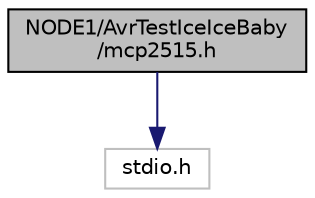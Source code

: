 digraph "NODE1/AvrTestIceIceBaby/mcp2515.h"
{
 // LATEX_PDF_SIZE
  edge [fontname="Helvetica",fontsize="10",labelfontname="Helvetica",labelfontsize="10"];
  node [fontname="Helvetica",fontsize="10",shape=record];
  Node1 [label="NODE1/AvrTestIceIceBaby\l/mcp2515.h",height=0.2,width=0.4,color="black", fillcolor="grey75", style="filled", fontcolor="black",tooltip="Low level driver for setting up the CAN controller and accessing its control and status registers."];
  Node1 -> Node2 [color="midnightblue",fontsize="10",style="solid",fontname="Helvetica"];
  Node2 [label="stdio.h",height=0.2,width=0.4,color="grey75", fillcolor="white", style="filled",tooltip=" "];
}
